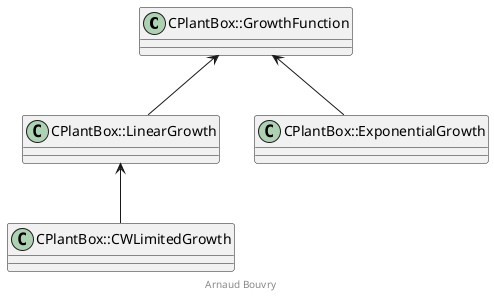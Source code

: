 @startuml
footer Arnaud Bouvry

' Ortho lines (only vertical and horizontal segments)
'skinparam linetype ortho

' Split into 4 pages
'page 2x2
'skinparam pageMargin 10

skinparam svgLinkTarget _parent


'#############
'# GROWTH FUNCTIONS 
'#############

class CPlantBox::GrowthFunction

class CPlantBox::LinearGrowth
class CPlantBox::CWLimitedGrowth
class CPlantBox::ExponentialGrowth

CPlantBox::GrowthFunction <-- CPlantBox::LinearGrowth
CPlantBox::LinearGrowth <-- CPlantBox::CWLimitedGrowth
CPlantBox::GrowthFunction <-- CPlantBox::ExponentialGrowth

@enduml

